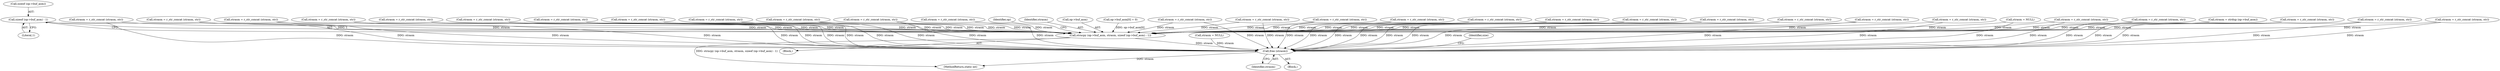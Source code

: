 digraph "0_radare2_f41e941341e44aa86edd4483c4487ec09a074257@pointer" {
"1002031" [label="(Call,sizeof (op->buf_asm) - 1)"];
"1002026" [label="(Call,strncpy (op->buf_asm, strasm, sizeof (op->buf_asm) - 1))"];
"1002088" [label="(Call,free (strasm))"];
"1000667" [label="(Call,strasm = r_str_concat (strasm, str))"];
"1001434" [label="(Call,strasm = r_str_concat (strasm, str))"];
"1001538" [label="(Call,strasm = r_str_concat (strasm, str))"];
"1000779" [label="(Call,strasm = r_str_concat (strasm, str))"];
"1002026" [label="(Call,strncpy (op->buf_asm, strasm, sizeof (op->buf_asm) - 1))"];
"1002000" [label="(Call,strasm = r_str_concat (strasm, str))"];
"1000437" [label="(Call,strasm = r_str_concat (strasm, str))"];
"1000813" [label="(Call,strasm = r_str_concat (strasm, str))"];
"1002030" [label="(Identifier,strasm)"];
"1001193" [label="(Call,strasm = r_str_concat (strasm, str))"];
"1002089" [label="(Identifier,strasm)"];
"1002032" [label="(Call,sizeof (op->buf_asm))"];
"1001021" [label="(Call,strasm = r_str_concat (strasm, str))"];
"1000517" [label="(Call,strasm = r_str_concat (strasm, str))"];
"1001691" [label="(Call,strasm = r_str_concat (strasm, str))"];
"1001633" [label="(Call,strasm = r_str_concat (strasm, str))"];
"1002027" [label="(Call,op->buf_asm)"];
"1000155" [label="(Call,op->buf_asm[0] = 0)"];
"1002025" [label="(Block,)"];
"1002017" [label="(Call,strasm = NULL)"];
"1002031" [label="(Call,sizeof (op->buf_asm) - 1)"];
"1001146" [label="(Call,strasm = r_str_concat (strasm, str))"];
"1000471" [label="(Call,strasm = r_str_concat (strasm, str))"];
"1000340" [label="(Call,strasm = NULL)"];
"1002092" [label="(MethodReturn,static int)"];
"1000853" [label="(Call,strasm = r_str_concat (strasm, str))"];
"1000489" [label="(Call,strasm = r_str_concat (strasm, str))"];
"1000127" [label="(Block,)"];
"1002040" [label="(Identifier,op)"];
"1000549" [label="(Call,strasm = r_str_concat (strasm, str))"];
"1001798" [label="(Call,strasm = r_str_concat (strasm, str))"];
"1001494" [label="(Call,strasm = r_str_concat (strasm, str))"];
"1000867" [label="(Call,strasm = r_str_concat (strasm, str))"];
"1000407" [label="(Call,strasm = r_str_concat (strasm, str))"];
"1000982" [label="(Call,strasm = r_str_concat (strasm, str))"];
"1000946" [label="(Call,strasm = r_str_concat (strasm, str))"];
"1002091" [label="(Identifier,size)"];
"1002036" [label="(Literal,1)"];
"1000745" [label="(Call,strasm = r_str_concat (strasm, str))"];
"1001317" [label="(Call,strasm = r_str_concat (strasm, str))"];
"1002088" [label="(Call,free (strasm))"];
"1000887" [label="(Call,strasm = r_str_concat (strasm, str))"];
"1000363" [label="(Call,strasm = strdup (op->buf_asm))"];
"1000612" [label="(Call,strasm = r_str_concat (strasm, str))"];
"1000914" [label="(Call,strasm = r_str_concat (strasm, str))"];
"1002031" -> "1002026"  [label="AST: "];
"1002031" -> "1002036"  [label="CFG: "];
"1002032" -> "1002031"  [label="AST: "];
"1002036" -> "1002031"  [label="AST: "];
"1002026" -> "1002031"  [label="CFG: "];
"1002031" -> "1002026"  [label="DDG: 1"];
"1002026" -> "1002025"  [label="AST: "];
"1002027" -> "1002026"  [label="AST: "];
"1002030" -> "1002026"  [label="AST: "];
"1002040" -> "1002026"  [label="CFG: "];
"1002026" -> "1002092"  [label="DDG: strncpy (op->buf_asm, strasm, sizeof (op->buf_asm) - 1)"];
"1000155" -> "1002026"  [label="DDG: op->buf_asm[0]"];
"1000779" -> "1002026"  [label="DDG: strasm"];
"1001317" -> "1002026"  [label="DDG: strasm"];
"1001494" -> "1002026"  [label="DDG: strasm"];
"1000813" -> "1002026"  [label="DDG: strasm"];
"1000517" -> "1002026"  [label="DDG: strasm"];
"1001538" -> "1002026"  [label="DDG: strasm"];
"1000853" -> "1002026"  [label="DDG: strasm"];
"1001146" -> "1002026"  [label="DDG: strasm"];
"1000914" -> "1002026"  [label="DDG: strasm"];
"1001021" -> "1002026"  [label="DDG: strasm"];
"1001193" -> "1002026"  [label="DDG: strasm"];
"1000549" -> "1002026"  [label="DDG: strasm"];
"1002017" -> "1002026"  [label="DDG: strasm"];
"1000471" -> "1002026"  [label="DDG: strasm"];
"1000667" -> "1002026"  [label="DDG: strasm"];
"1000612" -> "1002026"  [label="DDG: strasm"];
"1000363" -> "1002026"  [label="DDG: strasm"];
"1002000" -> "1002026"  [label="DDG: strasm"];
"1001633" -> "1002026"  [label="DDG: strasm"];
"1000407" -> "1002026"  [label="DDG: strasm"];
"1000437" -> "1002026"  [label="DDG: strasm"];
"1000745" -> "1002026"  [label="DDG: strasm"];
"1001434" -> "1002026"  [label="DDG: strasm"];
"1000982" -> "1002026"  [label="DDG: strasm"];
"1000946" -> "1002026"  [label="DDG: strasm"];
"1000887" -> "1002026"  [label="DDG: strasm"];
"1000867" -> "1002026"  [label="DDG: strasm"];
"1000489" -> "1002026"  [label="DDG: strasm"];
"1001798" -> "1002026"  [label="DDG: strasm"];
"1001691" -> "1002026"  [label="DDG: strasm"];
"1002026" -> "1002088"  [label="DDG: strasm"];
"1002088" -> "1000127"  [label="AST: "];
"1002088" -> "1002089"  [label="CFG: "];
"1002089" -> "1002088"  [label="AST: "];
"1002091" -> "1002088"  [label="CFG: "];
"1002088" -> "1002092"  [label="DDG: strasm"];
"1000779" -> "1002088"  [label="DDG: strasm"];
"1001317" -> "1002088"  [label="DDG: strasm"];
"1001494" -> "1002088"  [label="DDG: strasm"];
"1000813" -> "1002088"  [label="DDG: strasm"];
"1000517" -> "1002088"  [label="DDG: strasm"];
"1001538" -> "1002088"  [label="DDG: strasm"];
"1000853" -> "1002088"  [label="DDG: strasm"];
"1001146" -> "1002088"  [label="DDG: strasm"];
"1000914" -> "1002088"  [label="DDG: strasm"];
"1001021" -> "1002088"  [label="DDG: strasm"];
"1000549" -> "1002088"  [label="DDG: strasm"];
"1002017" -> "1002088"  [label="DDG: strasm"];
"1000471" -> "1002088"  [label="DDG: strasm"];
"1000667" -> "1002088"  [label="DDG: strasm"];
"1000612" -> "1002088"  [label="DDG: strasm"];
"1000363" -> "1002088"  [label="DDG: strasm"];
"1002000" -> "1002088"  [label="DDG: strasm"];
"1001633" -> "1002088"  [label="DDG: strasm"];
"1000407" -> "1002088"  [label="DDG: strasm"];
"1000437" -> "1002088"  [label="DDG: strasm"];
"1000745" -> "1002088"  [label="DDG: strasm"];
"1001434" -> "1002088"  [label="DDG: strasm"];
"1000982" -> "1002088"  [label="DDG: strasm"];
"1000946" -> "1002088"  [label="DDG: strasm"];
"1000887" -> "1002088"  [label="DDG: strasm"];
"1000867" -> "1002088"  [label="DDG: strasm"];
"1000489" -> "1002088"  [label="DDG: strasm"];
"1001798" -> "1002088"  [label="DDG: strasm"];
"1001691" -> "1002088"  [label="DDG: strasm"];
"1000340" -> "1002088"  [label="DDG: strasm"];
"1001193" -> "1002088"  [label="DDG: strasm"];
}
